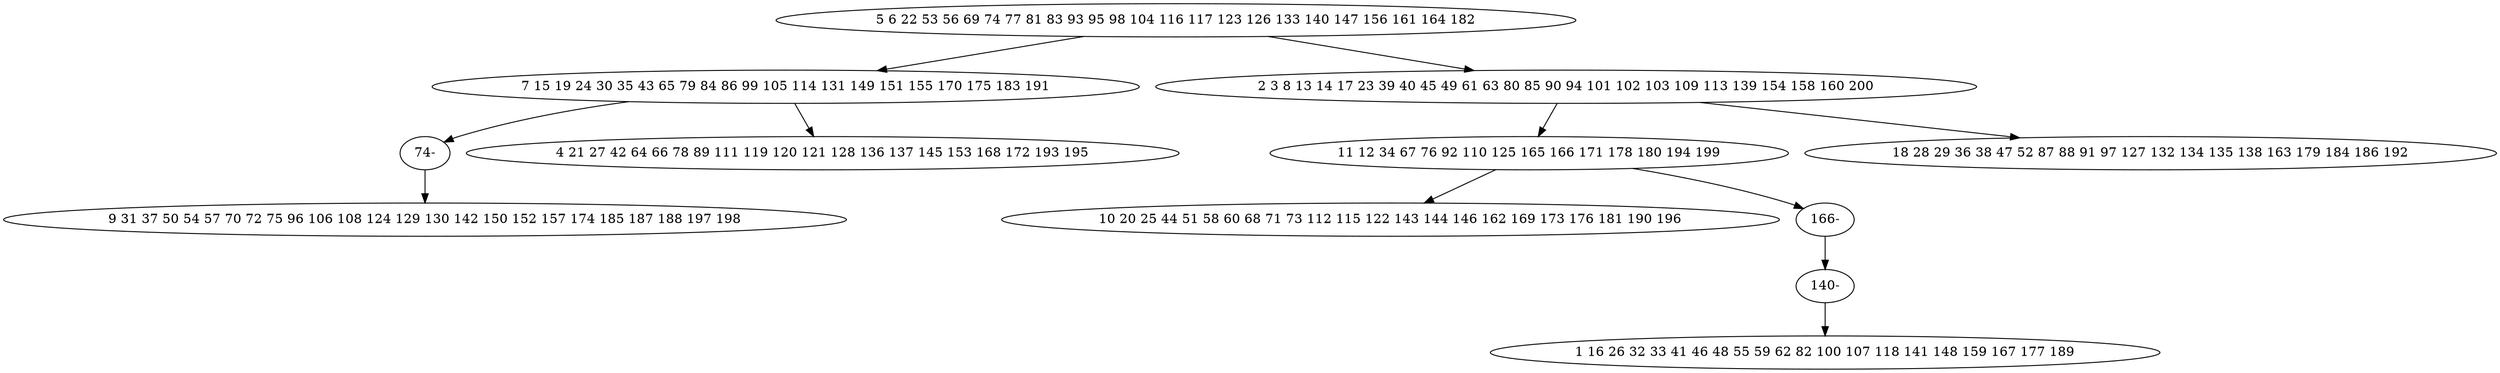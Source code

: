 digraph true_tree {
	"0" -> "1"
	"0" -> "2"
	"1" -> "11"
	"2" -> "4"
	"4" -> "5"
	"1" -> "6"
	"2" -> "7"
	"4" -> "9"
	"9" -> "10"
	"10" -> "8"
	"11" -> "3"
	"0" [label="5 6 22 53 56 69 74 77 81 83 93 95 98 104 116 117 123 126 133 140 147 156 161 164 182"];
	"1" [label="7 15 19 24 30 35 43 65 79 84 86 99 105 114 131 149 151 155 170 175 183 191"];
	"2" [label="2 3 8 13 14 17 23 39 40 45 49 61 63 80 85 90 94 101 102 103 109 113 139 154 158 160 200"];
	"3" [label="9 31 37 50 54 57 70 72 75 96 106 108 124 129 130 142 150 152 157 174 185 187 188 197 198"];
	"4" [label="11 12 34 67 76 92 110 125 165 166 171 178 180 194 199"];
	"5" [label="10 20 25 44 51 58 60 68 71 73 112 115 122 143 144 146 162 169 173 176 181 190 196"];
	"6" [label="4 21 27 42 64 66 78 89 111 119 120 121 128 136 137 145 153 168 172 193 195"];
	"7" [label="18 28 29 36 38 47 52 87 88 91 97 127 132 134 135 138 163 179 184 186 192"];
	"8" [label="1 16 26 32 33 41 46 48 55 59 62 82 100 107 118 141 148 159 167 177 189"];
	"9" [label="166-"];
	"10" [label="140-"];
	"11" [label="74-"];
}
